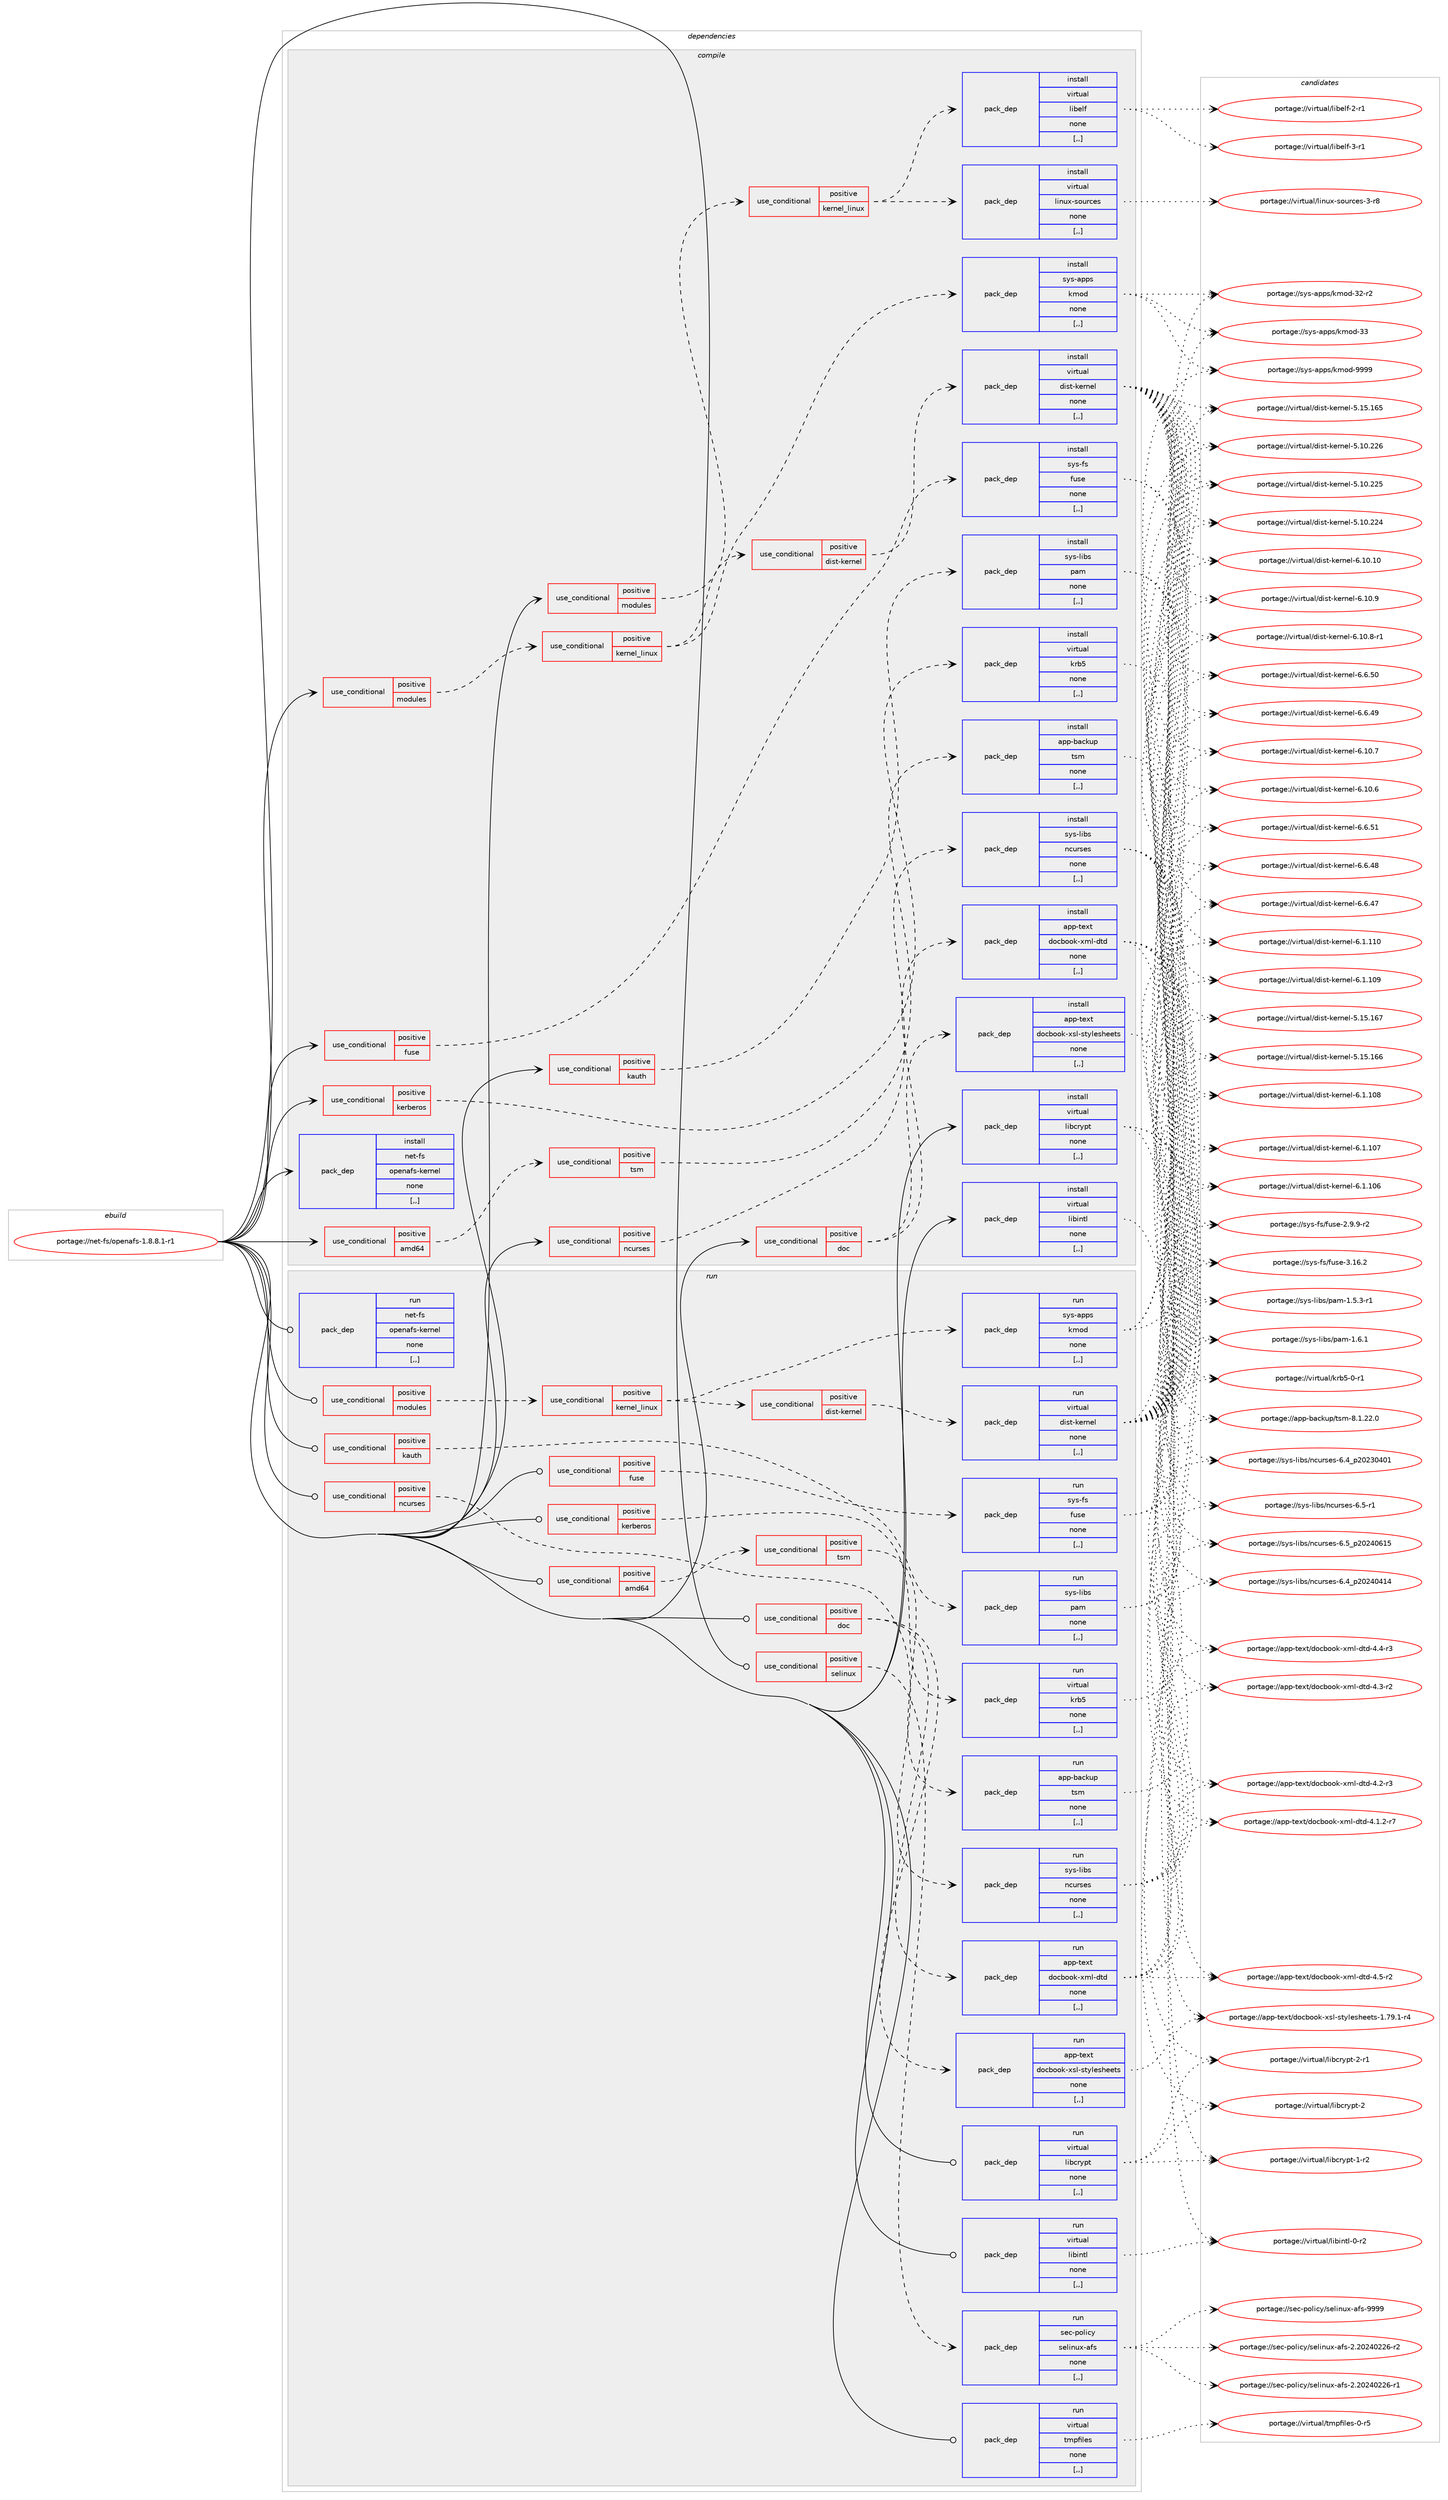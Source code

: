 digraph prolog {

# *************
# Graph options
# *************

newrank=true;
concentrate=true;
compound=true;
graph [rankdir=LR,fontname=Helvetica,fontsize=10,ranksep=1.5];#, ranksep=2.5, nodesep=0.2];
edge  [arrowhead=vee];
node  [fontname=Helvetica,fontsize=10];

# **********
# The ebuild
# **********

subgraph cluster_leftcol {
color=gray;
label=<<i>ebuild</i>>;
id [label="portage://net-fs/openafs-1.8.8.1-r1", color=red, width=4, href="../net-fs/openafs-1.8.8.1-r1.svg"];
}

# ****************
# The dependencies
# ****************

subgraph cluster_midcol {
color=gray;
label=<<i>dependencies</i>>;
subgraph cluster_compile {
fillcolor="#eeeeee";
style=filled;
label=<<i>compile</i>>;
subgraph cond224782 {
dependency860020 [label=<<TABLE BORDER="0" CELLBORDER="1" CELLSPACING="0" CELLPADDING="4"><TR><TD ROWSPAN="3" CELLPADDING="10">use_conditional</TD></TR><TR><TD>positive</TD></TR><TR><TD>amd64</TD></TR></TABLE>>, shape=none, color=red];
subgraph cond224783 {
dependency860021 [label=<<TABLE BORDER="0" CELLBORDER="1" CELLSPACING="0" CELLPADDING="4"><TR><TD ROWSPAN="3" CELLPADDING="10">use_conditional</TD></TR><TR><TD>positive</TD></TR><TR><TD>tsm</TD></TR></TABLE>>, shape=none, color=red];
subgraph pack628877 {
dependency860022 [label=<<TABLE BORDER="0" CELLBORDER="1" CELLSPACING="0" CELLPADDING="4" WIDTH="220"><TR><TD ROWSPAN="6" CELLPADDING="30">pack_dep</TD></TR><TR><TD WIDTH="110">install</TD></TR><TR><TD>app-backup</TD></TR><TR><TD>tsm</TD></TR><TR><TD>none</TD></TR><TR><TD>[,,]</TD></TR></TABLE>>, shape=none, color=blue];
}
dependency860021:e -> dependency860022:w [weight=20,style="dashed",arrowhead="vee"];
}
dependency860020:e -> dependency860021:w [weight=20,style="dashed",arrowhead="vee"];
}
id:e -> dependency860020:w [weight=20,style="solid",arrowhead="vee"];
subgraph cond224784 {
dependency860023 [label=<<TABLE BORDER="0" CELLBORDER="1" CELLSPACING="0" CELLPADDING="4"><TR><TD ROWSPAN="3" CELLPADDING="10">use_conditional</TD></TR><TR><TD>positive</TD></TR><TR><TD>doc</TD></TR></TABLE>>, shape=none, color=red];
subgraph pack628878 {
dependency860024 [label=<<TABLE BORDER="0" CELLBORDER="1" CELLSPACING="0" CELLPADDING="4" WIDTH="220"><TR><TD ROWSPAN="6" CELLPADDING="30">pack_dep</TD></TR><TR><TD WIDTH="110">install</TD></TR><TR><TD>app-text</TD></TR><TR><TD>docbook-xsl-stylesheets</TD></TR><TR><TD>none</TD></TR><TR><TD>[,,]</TD></TR></TABLE>>, shape=none, color=blue];
}
dependency860023:e -> dependency860024:w [weight=20,style="dashed",arrowhead="vee"];
subgraph pack628879 {
dependency860025 [label=<<TABLE BORDER="0" CELLBORDER="1" CELLSPACING="0" CELLPADDING="4" WIDTH="220"><TR><TD ROWSPAN="6" CELLPADDING="30">pack_dep</TD></TR><TR><TD WIDTH="110">install</TD></TR><TR><TD>app-text</TD></TR><TR><TD>docbook-xml-dtd</TD></TR><TR><TD>none</TD></TR><TR><TD>[,,]</TD></TR></TABLE>>, shape=none, color=blue];
}
dependency860023:e -> dependency860025:w [weight=20,style="dashed",arrowhead="vee"];
}
id:e -> dependency860023:w [weight=20,style="solid",arrowhead="vee"];
subgraph cond224785 {
dependency860026 [label=<<TABLE BORDER="0" CELLBORDER="1" CELLSPACING="0" CELLPADDING="4"><TR><TD ROWSPAN="3" CELLPADDING="10">use_conditional</TD></TR><TR><TD>positive</TD></TR><TR><TD>fuse</TD></TR></TABLE>>, shape=none, color=red];
subgraph pack628880 {
dependency860027 [label=<<TABLE BORDER="0" CELLBORDER="1" CELLSPACING="0" CELLPADDING="4" WIDTH="220"><TR><TD ROWSPAN="6" CELLPADDING="30">pack_dep</TD></TR><TR><TD WIDTH="110">install</TD></TR><TR><TD>sys-fs</TD></TR><TR><TD>fuse</TD></TR><TR><TD>none</TD></TR><TR><TD>[,,]</TD></TR></TABLE>>, shape=none, color=blue];
}
dependency860026:e -> dependency860027:w [weight=20,style="dashed",arrowhead="vee"];
}
id:e -> dependency860026:w [weight=20,style="solid",arrowhead="vee"];
subgraph cond224786 {
dependency860028 [label=<<TABLE BORDER="0" CELLBORDER="1" CELLSPACING="0" CELLPADDING="4"><TR><TD ROWSPAN="3" CELLPADDING="10">use_conditional</TD></TR><TR><TD>positive</TD></TR><TR><TD>kauth</TD></TR></TABLE>>, shape=none, color=red];
subgraph pack628881 {
dependency860029 [label=<<TABLE BORDER="0" CELLBORDER="1" CELLSPACING="0" CELLPADDING="4" WIDTH="220"><TR><TD ROWSPAN="6" CELLPADDING="30">pack_dep</TD></TR><TR><TD WIDTH="110">install</TD></TR><TR><TD>sys-libs</TD></TR><TR><TD>pam</TD></TR><TR><TD>none</TD></TR><TR><TD>[,,]</TD></TR></TABLE>>, shape=none, color=blue];
}
dependency860028:e -> dependency860029:w [weight=20,style="dashed",arrowhead="vee"];
}
id:e -> dependency860028:w [weight=20,style="solid",arrowhead="vee"];
subgraph cond224787 {
dependency860030 [label=<<TABLE BORDER="0" CELLBORDER="1" CELLSPACING="0" CELLPADDING="4"><TR><TD ROWSPAN="3" CELLPADDING="10">use_conditional</TD></TR><TR><TD>positive</TD></TR><TR><TD>kerberos</TD></TR></TABLE>>, shape=none, color=red];
subgraph pack628882 {
dependency860031 [label=<<TABLE BORDER="0" CELLBORDER="1" CELLSPACING="0" CELLPADDING="4" WIDTH="220"><TR><TD ROWSPAN="6" CELLPADDING="30">pack_dep</TD></TR><TR><TD WIDTH="110">install</TD></TR><TR><TD>virtual</TD></TR><TR><TD>krb5</TD></TR><TR><TD>none</TD></TR><TR><TD>[,,]</TD></TR></TABLE>>, shape=none, color=blue];
}
dependency860030:e -> dependency860031:w [weight=20,style="dashed",arrowhead="vee"];
}
id:e -> dependency860030:w [weight=20,style="solid",arrowhead="vee"];
subgraph cond224788 {
dependency860032 [label=<<TABLE BORDER="0" CELLBORDER="1" CELLSPACING="0" CELLPADDING="4"><TR><TD ROWSPAN="3" CELLPADDING="10">use_conditional</TD></TR><TR><TD>positive</TD></TR><TR><TD>modules</TD></TR></TABLE>>, shape=none, color=red];
subgraph cond224789 {
dependency860033 [label=<<TABLE BORDER="0" CELLBORDER="1" CELLSPACING="0" CELLPADDING="4"><TR><TD ROWSPAN="3" CELLPADDING="10">use_conditional</TD></TR><TR><TD>positive</TD></TR><TR><TD>kernel_linux</TD></TR></TABLE>>, shape=none, color=red];
subgraph pack628883 {
dependency860034 [label=<<TABLE BORDER="0" CELLBORDER="1" CELLSPACING="0" CELLPADDING="4" WIDTH="220"><TR><TD ROWSPAN="6" CELLPADDING="30">pack_dep</TD></TR><TR><TD WIDTH="110">install</TD></TR><TR><TD>sys-apps</TD></TR><TR><TD>kmod</TD></TR><TR><TD>none</TD></TR><TR><TD>[,,]</TD></TR></TABLE>>, shape=none, color=blue];
}
dependency860033:e -> dependency860034:w [weight=20,style="dashed",arrowhead="vee"];
subgraph cond224790 {
dependency860035 [label=<<TABLE BORDER="0" CELLBORDER="1" CELLSPACING="0" CELLPADDING="4"><TR><TD ROWSPAN="3" CELLPADDING="10">use_conditional</TD></TR><TR><TD>positive</TD></TR><TR><TD>dist-kernel</TD></TR></TABLE>>, shape=none, color=red];
subgraph pack628884 {
dependency860036 [label=<<TABLE BORDER="0" CELLBORDER="1" CELLSPACING="0" CELLPADDING="4" WIDTH="220"><TR><TD ROWSPAN="6" CELLPADDING="30">pack_dep</TD></TR><TR><TD WIDTH="110">install</TD></TR><TR><TD>virtual</TD></TR><TR><TD>dist-kernel</TD></TR><TR><TD>none</TD></TR><TR><TD>[,,]</TD></TR></TABLE>>, shape=none, color=blue];
}
dependency860035:e -> dependency860036:w [weight=20,style="dashed",arrowhead="vee"];
}
dependency860033:e -> dependency860035:w [weight=20,style="dashed",arrowhead="vee"];
}
dependency860032:e -> dependency860033:w [weight=20,style="dashed",arrowhead="vee"];
}
id:e -> dependency860032:w [weight=20,style="solid",arrowhead="vee"];
subgraph cond224791 {
dependency860037 [label=<<TABLE BORDER="0" CELLBORDER="1" CELLSPACING="0" CELLPADDING="4"><TR><TD ROWSPAN="3" CELLPADDING="10">use_conditional</TD></TR><TR><TD>positive</TD></TR><TR><TD>modules</TD></TR></TABLE>>, shape=none, color=red];
subgraph cond224792 {
dependency860038 [label=<<TABLE BORDER="0" CELLBORDER="1" CELLSPACING="0" CELLPADDING="4"><TR><TD ROWSPAN="3" CELLPADDING="10">use_conditional</TD></TR><TR><TD>positive</TD></TR><TR><TD>kernel_linux</TD></TR></TABLE>>, shape=none, color=red];
subgraph pack628885 {
dependency860039 [label=<<TABLE BORDER="0" CELLBORDER="1" CELLSPACING="0" CELLPADDING="4" WIDTH="220"><TR><TD ROWSPAN="6" CELLPADDING="30">pack_dep</TD></TR><TR><TD WIDTH="110">install</TD></TR><TR><TD>virtual</TD></TR><TR><TD>linux-sources</TD></TR><TR><TD>none</TD></TR><TR><TD>[,,]</TD></TR></TABLE>>, shape=none, color=blue];
}
dependency860038:e -> dependency860039:w [weight=20,style="dashed",arrowhead="vee"];
subgraph pack628886 {
dependency860040 [label=<<TABLE BORDER="0" CELLBORDER="1" CELLSPACING="0" CELLPADDING="4" WIDTH="220"><TR><TD ROWSPAN="6" CELLPADDING="30">pack_dep</TD></TR><TR><TD WIDTH="110">install</TD></TR><TR><TD>virtual</TD></TR><TR><TD>libelf</TD></TR><TR><TD>none</TD></TR><TR><TD>[,,]</TD></TR></TABLE>>, shape=none, color=blue];
}
dependency860038:e -> dependency860040:w [weight=20,style="dashed",arrowhead="vee"];
}
dependency860037:e -> dependency860038:w [weight=20,style="dashed",arrowhead="vee"];
}
id:e -> dependency860037:w [weight=20,style="solid",arrowhead="vee"];
subgraph cond224793 {
dependency860041 [label=<<TABLE BORDER="0" CELLBORDER="1" CELLSPACING="0" CELLPADDING="4"><TR><TD ROWSPAN="3" CELLPADDING="10">use_conditional</TD></TR><TR><TD>positive</TD></TR><TR><TD>ncurses</TD></TR></TABLE>>, shape=none, color=red];
subgraph pack628887 {
dependency860042 [label=<<TABLE BORDER="0" CELLBORDER="1" CELLSPACING="0" CELLPADDING="4" WIDTH="220"><TR><TD ROWSPAN="6" CELLPADDING="30">pack_dep</TD></TR><TR><TD WIDTH="110">install</TD></TR><TR><TD>sys-libs</TD></TR><TR><TD>ncurses</TD></TR><TR><TD>none</TD></TR><TR><TD>[,,]</TD></TR></TABLE>>, shape=none, color=blue];
}
dependency860041:e -> dependency860042:w [weight=20,style="dashed",arrowhead="vee"];
}
id:e -> dependency860041:w [weight=20,style="solid",arrowhead="vee"];
subgraph pack628888 {
dependency860043 [label=<<TABLE BORDER="0" CELLBORDER="1" CELLSPACING="0" CELLPADDING="4" WIDTH="220"><TR><TD ROWSPAN="6" CELLPADDING="30">pack_dep</TD></TR><TR><TD WIDTH="110">install</TD></TR><TR><TD>virtual</TD></TR><TR><TD>libcrypt</TD></TR><TR><TD>none</TD></TR><TR><TD>[,,]</TD></TR></TABLE>>, shape=none, color=blue];
}
id:e -> dependency860043:w [weight=20,style="solid",arrowhead="vee"];
subgraph pack628889 {
dependency860044 [label=<<TABLE BORDER="0" CELLBORDER="1" CELLSPACING="0" CELLPADDING="4" WIDTH="220"><TR><TD ROWSPAN="6" CELLPADDING="30">pack_dep</TD></TR><TR><TD WIDTH="110">install</TD></TR><TR><TD>virtual</TD></TR><TR><TD>libintl</TD></TR><TR><TD>none</TD></TR><TR><TD>[,,]</TD></TR></TABLE>>, shape=none, color=blue];
}
id:e -> dependency860044:w [weight=20,style="solid",arrowhead="vee"];
subgraph pack628890 {
dependency860045 [label=<<TABLE BORDER="0" CELLBORDER="1" CELLSPACING="0" CELLPADDING="4" WIDTH="220"><TR><TD ROWSPAN="6" CELLPADDING="30">pack_dep</TD></TR><TR><TD WIDTH="110">install</TD></TR><TR><TD>net-fs</TD></TR><TR><TD>openafs-kernel</TD></TR><TR><TD>none</TD></TR><TR><TD>[,,]</TD></TR></TABLE>>, shape=none, color=blue];
}
id:e -> dependency860045:w [weight=20,style="solid",arrowhead="vee"];
}
subgraph cluster_compileandrun {
fillcolor="#eeeeee";
style=filled;
label=<<i>compile and run</i>>;
}
subgraph cluster_run {
fillcolor="#eeeeee";
style=filled;
label=<<i>run</i>>;
subgraph cond224794 {
dependency860046 [label=<<TABLE BORDER="0" CELLBORDER="1" CELLSPACING="0" CELLPADDING="4"><TR><TD ROWSPAN="3" CELLPADDING="10">use_conditional</TD></TR><TR><TD>positive</TD></TR><TR><TD>amd64</TD></TR></TABLE>>, shape=none, color=red];
subgraph cond224795 {
dependency860047 [label=<<TABLE BORDER="0" CELLBORDER="1" CELLSPACING="0" CELLPADDING="4"><TR><TD ROWSPAN="3" CELLPADDING="10">use_conditional</TD></TR><TR><TD>positive</TD></TR><TR><TD>tsm</TD></TR></TABLE>>, shape=none, color=red];
subgraph pack628891 {
dependency860048 [label=<<TABLE BORDER="0" CELLBORDER="1" CELLSPACING="0" CELLPADDING="4" WIDTH="220"><TR><TD ROWSPAN="6" CELLPADDING="30">pack_dep</TD></TR><TR><TD WIDTH="110">run</TD></TR><TR><TD>app-backup</TD></TR><TR><TD>tsm</TD></TR><TR><TD>none</TD></TR><TR><TD>[,,]</TD></TR></TABLE>>, shape=none, color=blue];
}
dependency860047:e -> dependency860048:w [weight=20,style="dashed",arrowhead="vee"];
}
dependency860046:e -> dependency860047:w [weight=20,style="dashed",arrowhead="vee"];
}
id:e -> dependency860046:w [weight=20,style="solid",arrowhead="odot"];
subgraph cond224796 {
dependency860049 [label=<<TABLE BORDER="0" CELLBORDER="1" CELLSPACING="0" CELLPADDING="4"><TR><TD ROWSPAN="3" CELLPADDING="10">use_conditional</TD></TR><TR><TD>positive</TD></TR><TR><TD>doc</TD></TR></TABLE>>, shape=none, color=red];
subgraph pack628892 {
dependency860050 [label=<<TABLE BORDER="0" CELLBORDER="1" CELLSPACING="0" CELLPADDING="4" WIDTH="220"><TR><TD ROWSPAN="6" CELLPADDING="30">pack_dep</TD></TR><TR><TD WIDTH="110">run</TD></TR><TR><TD>app-text</TD></TR><TR><TD>docbook-xsl-stylesheets</TD></TR><TR><TD>none</TD></TR><TR><TD>[,,]</TD></TR></TABLE>>, shape=none, color=blue];
}
dependency860049:e -> dependency860050:w [weight=20,style="dashed",arrowhead="vee"];
subgraph pack628893 {
dependency860051 [label=<<TABLE BORDER="0" CELLBORDER="1" CELLSPACING="0" CELLPADDING="4" WIDTH="220"><TR><TD ROWSPAN="6" CELLPADDING="30">pack_dep</TD></TR><TR><TD WIDTH="110">run</TD></TR><TR><TD>app-text</TD></TR><TR><TD>docbook-xml-dtd</TD></TR><TR><TD>none</TD></TR><TR><TD>[,,]</TD></TR></TABLE>>, shape=none, color=blue];
}
dependency860049:e -> dependency860051:w [weight=20,style="dashed",arrowhead="vee"];
}
id:e -> dependency860049:w [weight=20,style="solid",arrowhead="odot"];
subgraph cond224797 {
dependency860052 [label=<<TABLE BORDER="0" CELLBORDER="1" CELLSPACING="0" CELLPADDING="4"><TR><TD ROWSPAN="3" CELLPADDING="10">use_conditional</TD></TR><TR><TD>positive</TD></TR><TR><TD>fuse</TD></TR></TABLE>>, shape=none, color=red];
subgraph pack628894 {
dependency860053 [label=<<TABLE BORDER="0" CELLBORDER="1" CELLSPACING="0" CELLPADDING="4" WIDTH="220"><TR><TD ROWSPAN="6" CELLPADDING="30">pack_dep</TD></TR><TR><TD WIDTH="110">run</TD></TR><TR><TD>sys-fs</TD></TR><TR><TD>fuse</TD></TR><TR><TD>none</TD></TR><TR><TD>[,,]</TD></TR></TABLE>>, shape=none, color=blue];
}
dependency860052:e -> dependency860053:w [weight=20,style="dashed",arrowhead="vee"];
}
id:e -> dependency860052:w [weight=20,style="solid",arrowhead="odot"];
subgraph cond224798 {
dependency860054 [label=<<TABLE BORDER="0" CELLBORDER="1" CELLSPACING="0" CELLPADDING="4"><TR><TD ROWSPAN="3" CELLPADDING="10">use_conditional</TD></TR><TR><TD>positive</TD></TR><TR><TD>kauth</TD></TR></TABLE>>, shape=none, color=red];
subgraph pack628895 {
dependency860055 [label=<<TABLE BORDER="0" CELLBORDER="1" CELLSPACING="0" CELLPADDING="4" WIDTH="220"><TR><TD ROWSPAN="6" CELLPADDING="30">pack_dep</TD></TR><TR><TD WIDTH="110">run</TD></TR><TR><TD>sys-libs</TD></TR><TR><TD>pam</TD></TR><TR><TD>none</TD></TR><TR><TD>[,,]</TD></TR></TABLE>>, shape=none, color=blue];
}
dependency860054:e -> dependency860055:w [weight=20,style="dashed",arrowhead="vee"];
}
id:e -> dependency860054:w [weight=20,style="solid",arrowhead="odot"];
subgraph cond224799 {
dependency860056 [label=<<TABLE BORDER="0" CELLBORDER="1" CELLSPACING="0" CELLPADDING="4"><TR><TD ROWSPAN="3" CELLPADDING="10">use_conditional</TD></TR><TR><TD>positive</TD></TR><TR><TD>kerberos</TD></TR></TABLE>>, shape=none, color=red];
subgraph pack628896 {
dependency860057 [label=<<TABLE BORDER="0" CELLBORDER="1" CELLSPACING="0" CELLPADDING="4" WIDTH="220"><TR><TD ROWSPAN="6" CELLPADDING="30">pack_dep</TD></TR><TR><TD WIDTH="110">run</TD></TR><TR><TD>virtual</TD></TR><TR><TD>krb5</TD></TR><TR><TD>none</TD></TR><TR><TD>[,,]</TD></TR></TABLE>>, shape=none, color=blue];
}
dependency860056:e -> dependency860057:w [weight=20,style="dashed",arrowhead="vee"];
}
id:e -> dependency860056:w [weight=20,style="solid",arrowhead="odot"];
subgraph cond224800 {
dependency860058 [label=<<TABLE BORDER="0" CELLBORDER="1" CELLSPACING="0" CELLPADDING="4"><TR><TD ROWSPAN="3" CELLPADDING="10">use_conditional</TD></TR><TR><TD>positive</TD></TR><TR><TD>modules</TD></TR></TABLE>>, shape=none, color=red];
subgraph cond224801 {
dependency860059 [label=<<TABLE BORDER="0" CELLBORDER="1" CELLSPACING="0" CELLPADDING="4"><TR><TD ROWSPAN="3" CELLPADDING="10">use_conditional</TD></TR><TR><TD>positive</TD></TR><TR><TD>kernel_linux</TD></TR></TABLE>>, shape=none, color=red];
subgraph pack628897 {
dependency860060 [label=<<TABLE BORDER="0" CELLBORDER="1" CELLSPACING="0" CELLPADDING="4" WIDTH="220"><TR><TD ROWSPAN="6" CELLPADDING="30">pack_dep</TD></TR><TR><TD WIDTH="110">run</TD></TR><TR><TD>sys-apps</TD></TR><TR><TD>kmod</TD></TR><TR><TD>none</TD></TR><TR><TD>[,,]</TD></TR></TABLE>>, shape=none, color=blue];
}
dependency860059:e -> dependency860060:w [weight=20,style="dashed",arrowhead="vee"];
subgraph cond224802 {
dependency860061 [label=<<TABLE BORDER="0" CELLBORDER="1" CELLSPACING="0" CELLPADDING="4"><TR><TD ROWSPAN="3" CELLPADDING="10">use_conditional</TD></TR><TR><TD>positive</TD></TR><TR><TD>dist-kernel</TD></TR></TABLE>>, shape=none, color=red];
subgraph pack628898 {
dependency860062 [label=<<TABLE BORDER="0" CELLBORDER="1" CELLSPACING="0" CELLPADDING="4" WIDTH="220"><TR><TD ROWSPAN="6" CELLPADDING="30">pack_dep</TD></TR><TR><TD WIDTH="110">run</TD></TR><TR><TD>virtual</TD></TR><TR><TD>dist-kernel</TD></TR><TR><TD>none</TD></TR><TR><TD>[,,]</TD></TR></TABLE>>, shape=none, color=blue];
}
dependency860061:e -> dependency860062:w [weight=20,style="dashed",arrowhead="vee"];
}
dependency860059:e -> dependency860061:w [weight=20,style="dashed",arrowhead="vee"];
}
dependency860058:e -> dependency860059:w [weight=20,style="dashed",arrowhead="vee"];
}
id:e -> dependency860058:w [weight=20,style="solid",arrowhead="odot"];
subgraph cond224803 {
dependency860063 [label=<<TABLE BORDER="0" CELLBORDER="1" CELLSPACING="0" CELLPADDING="4"><TR><TD ROWSPAN="3" CELLPADDING="10">use_conditional</TD></TR><TR><TD>positive</TD></TR><TR><TD>ncurses</TD></TR></TABLE>>, shape=none, color=red];
subgraph pack628899 {
dependency860064 [label=<<TABLE BORDER="0" CELLBORDER="1" CELLSPACING="0" CELLPADDING="4" WIDTH="220"><TR><TD ROWSPAN="6" CELLPADDING="30">pack_dep</TD></TR><TR><TD WIDTH="110">run</TD></TR><TR><TD>sys-libs</TD></TR><TR><TD>ncurses</TD></TR><TR><TD>none</TD></TR><TR><TD>[,,]</TD></TR></TABLE>>, shape=none, color=blue];
}
dependency860063:e -> dependency860064:w [weight=20,style="dashed",arrowhead="vee"];
}
id:e -> dependency860063:w [weight=20,style="solid",arrowhead="odot"];
subgraph cond224804 {
dependency860065 [label=<<TABLE BORDER="0" CELLBORDER="1" CELLSPACING="0" CELLPADDING="4"><TR><TD ROWSPAN="3" CELLPADDING="10">use_conditional</TD></TR><TR><TD>positive</TD></TR><TR><TD>selinux</TD></TR></TABLE>>, shape=none, color=red];
subgraph pack628900 {
dependency860066 [label=<<TABLE BORDER="0" CELLBORDER="1" CELLSPACING="0" CELLPADDING="4" WIDTH="220"><TR><TD ROWSPAN="6" CELLPADDING="30">pack_dep</TD></TR><TR><TD WIDTH="110">run</TD></TR><TR><TD>sec-policy</TD></TR><TR><TD>selinux-afs</TD></TR><TR><TD>none</TD></TR><TR><TD>[,,]</TD></TR></TABLE>>, shape=none, color=blue];
}
dependency860065:e -> dependency860066:w [weight=20,style="dashed",arrowhead="vee"];
}
id:e -> dependency860065:w [weight=20,style="solid",arrowhead="odot"];
subgraph pack628901 {
dependency860067 [label=<<TABLE BORDER="0" CELLBORDER="1" CELLSPACING="0" CELLPADDING="4" WIDTH="220"><TR><TD ROWSPAN="6" CELLPADDING="30">pack_dep</TD></TR><TR><TD WIDTH="110">run</TD></TR><TR><TD>virtual</TD></TR><TR><TD>libcrypt</TD></TR><TR><TD>none</TD></TR><TR><TD>[,,]</TD></TR></TABLE>>, shape=none, color=blue];
}
id:e -> dependency860067:w [weight=20,style="solid",arrowhead="odot"];
subgraph pack628902 {
dependency860068 [label=<<TABLE BORDER="0" CELLBORDER="1" CELLSPACING="0" CELLPADDING="4" WIDTH="220"><TR><TD ROWSPAN="6" CELLPADDING="30">pack_dep</TD></TR><TR><TD WIDTH="110">run</TD></TR><TR><TD>virtual</TD></TR><TR><TD>libintl</TD></TR><TR><TD>none</TD></TR><TR><TD>[,,]</TD></TR></TABLE>>, shape=none, color=blue];
}
id:e -> dependency860068:w [weight=20,style="solid",arrowhead="odot"];
subgraph pack628903 {
dependency860069 [label=<<TABLE BORDER="0" CELLBORDER="1" CELLSPACING="0" CELLPADDING="4" WIDTH="220"><TR><TD ROWSPAN="6" CELLPADDING="30">pack_dep</TD></TR><TR><TD WIDTH="110">run</TD></TR><TR><TD>virtual</TD></TR><TR><TD>tmpfiles</TD></TR><TR><TD>none</TD></TR><TR><TD>[,,]</TD></TR></TABLE>>, shape=none, color=blue];
}
id:e -> dependency860069:w [weight=20,style="solid",arrowhead="odot"];
subgraph pack628904 {
dependency860070 [label=<<TABLE BORDER="0" CELLBORDER="1" CELLSPACING="0" CELLPADDING="4" WIDTH="220"><TR><TD ROWSPAN="6" CELLPADDING="30">pack_dep</TD></TR><TR><TD WIDTH="110">run</TD></TR><TR><TD>net-fs</TD></TR><TR><TD>openafs-kernel</TD></TR><TR><TD>none</TD></TR><TR><TD>[,,]</TD></TR></TABLE>>, shape=none, color=blue];
}
id:e -> dependency860070:w [weight=20,style="solid",arrowhead="odot"];
}
}

# **************
# The candidates
# **************

subgraph cluster_choices {
rank=same;
color=gray;
label=<<i>candidates</i>>;

subgraph choice628877 {
color=black;
nodesep=1;
choice971121124598979910711711247116115109455646494650504648 [label="portage://app-backup/tsm-8.1.22.0", color=red, width=4,href="../app-backup/tsm-8.1.22.0.svg"];
dependency860022:e -> choice971121124598979910711711247116115109455646494650504648:w [style=dotted,weight="100"];
}
subgraph choice628878 {
color=black;
nodesep=1;
choice97112112451161011201164710011199981111111074512011510845115116121108101115104101101116115454946555746494511452 [label="portage://app-text/docbook-xsl-stylesheets-1.79.1-r4", color=red, width=4,href="../app-text/docbook-xsl-stylesheets-1.79.1-r4.svg"];
dependency860024:e -> choice97112112451161011201164710011199981111111074512011510845115116121108101115104101101116115454946555746494511452:w [style=dotted,weight="100"];
}
subgraph choice628879 {
color=black;
nodesep=1;
choice97112112451161011201164710011199981111111074512010910845100116100455246534511450 [label="portage://app-text/docbook-xml-dtd-4.5-r2", color=red, width=4,href="../app-text/docbook-xml-dtd-4.5-r2.svg"];
choice97112112451161011201164710011199981111111074512010910845100116100455246524511451 [label="portage://app-text/docbook-xml-dtd-4.4-r3", color=red, width=4,href="../app-text/docbook-xml-dtd-4.4-r3.svg"];
choice97112112451161011201164710011199981111111074512010910845100116100455246514511450 [label="portage://app-text/docbook-xml-dtd-4.3-r2", color=red, width=4,href="../app-text/docbook-xml-dtd-4.3-r2.svg"];
choice97112112451161011201164710011199981111111074512010910845100116100455246504511451 [label="portage://app-text/docbook-xml-dtd-4.2-r3", color=red, width=4,href="../app-text/docbook-xml-dtd-4.2-r3.svg"];
choice971121124511610112011647100111999811111110745120109108451001161004552464946504511455 [label="portage://app-text/docbook-xml-dtd-4.1.2-r7", color=red, width=4,href="../app-text/docbook-xml-dtd-4.1.2-r7.svg"];
dependency860025:e -> choice97112112451161011201164710011199981111111074512010910845100116100455246534511450:w [style=dotted,weight="100"];
dependency860025:e -> choice97112112451161011201164710011199981111111074512010910845100116100455246524511451:w [style=dotted,weight="100"];
dependency860025:e -> choice97112112451161011201164710011199981111111074512010910845100116100455246514511450:w [style=dotted,weight="100"];
dependency860025:e -> choice97112112451161011201164710011199981111111074512010910845100116100455246504511451:w [style=dotted,weight="100"];
dependency860025:e -> choice971121124511610112011647100111999811111110745120109108451001161004552464946504511455:w [style=dotted,weight="100"];
}
subgraph choice628880 {
color=black;
nodesep=1;
choice115121115451021154710211711510145514649544650 [label="portage://sys-fs/fuse-3.16.2", color=red, width=4,href="../sys-fs/fuse-3.16.2.svg"];
choice11512111545102115471021171151014550465746574511450 [label="portage://sys-fs/fuse-2.9.9-r2", color=red, width=4,href="../sys-fs/fuse-2.9.9-r2.svg"];
dependency860027:e -> choice115121115451021154710211711510145514649544650:w [style=dotted,weight="100"];
dependency860027:e -> choice11512111545102115471021171151014550465746574511450:w [style=dotted,weight="100"];
}
subgraph choice628881 {
color=black;
nodesep=1;
choice11512111545108105981154711297109454946544649 [label="portage://sys-libs/pam-1.6.1", color=red, width=4,href="../sys-libs/pam-1.6.1.svg"];
choice115121115451081059811547112971094549465346514511449 [label="portage://sys-libs/pam-1.5.3-r1", color=red, width=4,href="../sys-libs/pam-1.5.3-r1.svg"];
dependency860029:e -> choice11512111545108105981154711297109454946544649:w [style=dotted,weight="100"];
dependency860029:e -> choice115121115451081059811547112971094549465346514511449:w [style=dotted,weight="100"];
}
subgraph choice628882 {
color=black;
nodesep=1;
choice1181051141161179710847107114985345484511449 [label="portage://virtual/krb5-0-r1", color=red, width=4,href="../virtual/krb5-0-r1.svg"];
dependency860031:e -> choice1181051141161179710847107114985345484511449:w [style=dotted,weight="100"];
}
subgraph choice628883 {
color=black;
nodesep=1;
choice1151211154597112112115471071091111004557575757 [label="portage://sys-apps/kmod-9999", color=red, width=4,href="../sys-apps/kmod-9999.svg"];
choice115121115459711211211547107109111100455151 [label="portage://sys-apps/kmod-33", color=red, width=4,href="../sys-apps/kmod-33.svg"];
choice1151211154597112112115471071091111004551504511450 [label="portage://sys-apps/kmod-32-r2", color=red, width=4,href="../sys-apps/kmod-32-r2.svg"];
dependency860034:e -> choice1151211154597112112115471071091111004557575757:w [style=dotted,weight="100"];
dependency860034:e -> choice115121115459711211211547107109111100455151:w [style=dotted,weight="100"];
dependency860034:e -> choice1151211154597112112115471071091111004551504511450:w [style=dotted,weight="100"];
}
subgraph choice628884 {
color=black;
nodesep=1;
choice1181051141161179710847100105115116451071011141101011084554464948464948 [label="portage://virtual/dist-kernel-6.10.10", color=red, width=4,href="../virtual/dist-kernel-6.10.10.svg"];
choice11810511411611797108471001051151164510710111411010110845544649484657 [label="portage://virtual/dist-kernel-6.10.9", color=red, width=4,href="../virtual/dist-kernel-6.10.9.svg"];
choice118105114116117971084710010511511645107101114110101108455446494846564511449 [label="portage://virtual/dist-kernel-6.10.8-r1", color=red, width=4,href="../virtual/dist-kernel-6.10.8-r1.svg"];
choice11810511411611797108471001051151164510710111411010110845544649484655 [label="portage://virtual/dist-kernel-6.10.7", color=red, width=4,href="../virtual/dist-kernel-6.10.7.svg"];
choice11810511411611797108471001051151164510710111411010110845544649484654 [label="portage://virtual/dist-kernel-6.10.6", color=red, width=4,href="../virtual/dist-kernel-6.10.6.svg"];
choice11810511411611797108471001051151164510710111411010110845544654465349 [label="portage://virtual/dist-kernel-6.6.51", color=red, width=4,href="../virtual/dist-kernel-6.6.51.svg"];
choice11810511411611797108471001051151164510710111411010110845544654465348 [label="portage://virtual/dist-kernel-6.6.50", color=red, width=4,href="../virtual/dist-kernel-6.6.50.svg"];
choice11810511411611797108471001051151164510710111411010110845544654465257 [label="portage://virtual/dist-kernel-6.6.49", color=red, width=4,href="../virtual/dist-kernel-6.6.49.svg"];
choice11810511411611797108471001051151164510710111411010110845544654465256 [label="portage://virtual/dist-kernel-6.6.48", color=red, width=4,href="../virtual/dist-kernel-6.6.48.svg"];
choice11810511411611797108471001051151164510710111411010110845544654465255 [label="portage://virtual/dist-kernel-6.6.47", color=red, width=4,href="../virtual/dist-kernel-6.6.47.svg"];
choice1181051141161179710847100105115116451071011141101011084554464946494948 [label="portage://virtual/dist-kernel-6.1.110", color=red, width=4,href="../virtual/dist-kernel-6.1.110.svg"];
choice1181051141161179710847100105115116451071011141101011084554464946494857 [label="portage://virtual/dist-kernel-6.1.109", color=red, width=4,href="../virtual/dist-kernel-6.1.109.svg"];
choice1181051141161179710847100105115116451071011141101011084554464946494856 [label="portage://virtual/dist-kernel-6.1.108", color=red, width=4,href="../virtual/dist-kernel-6.1.108.svg"];
choice1181051141161179710847100105115116451071011141101011084554464946494855 [label="portage://virtual/dist-kernel-6.1.107", color=red, width=4,href="../virtual/dist-kernel-6.1.107.svg"];
choice1181051141161179710847100105115116451071011141101011084554464946494854 [label="portage://virtual/dist-kernel-6.1.106", color=red, width=4,href="../virtual/dist-kernel-6.1.106.svg"];
choice118105114116117971084710010511511645107101114110101108455346495346495455 [label="portage://virtual/dist-kernel-5.15.167", color=red, width=4,href="../virtual/dist-kernel-5.15.167.svg"];
choice118105114116117971084710010511511645107101114110101108455346495346495454 [label="portage://virtual/dist-kernel-5.15.166", color=red, width=4,href="../virtual/dist-kernel-5.15.166.svg"];
choice118105114116117971084710010511511645107101114110101108455346495346495453 [label="portage://virtual/dist-kernel-5.15.165", color=red, width=4,href="../virtual/dist-kernel-5.15.165.svg"];
choice118105114116117971084710010511511645107101114110101108455346494846505054 [label="portage://virtual/dist-kernel-5.10.226", color=red, width=4,href="../virtual/dist-kernel-5.10.226.svg"];
choice118105114116117971084710010511511645107101114110101108455346494846505053 [label="portage://virtual/dist-kernel-5.10.225", color=red, width=4,href="../virtual/dist-kernel-5.10.225.svg"];
choice118105114116117971084710010511511645107101114110101108455346494846505052 [label="portage://virtual/dist-kernel-5.10.224", color=red, width=4,href="../virtual/dist-kernel-5.10.224.svg"];
dependency860036:e -> choice1181051141161179710847100105115116451071011141101011084554464948464948:w [style=dotted,weight="100"];
dependency860036:e -> choice11810511411611797108471001051151164510710111411010110845544649484657:w [style=dotted,weight="100"];
dependency860036:e -> choice118105114116117971084710010511511645107101114110101108455446494846564511449:w [style=dotted,weight="100"];
dependency860036:e -> choice11810511411611797108471001051151164510710111411010110845544649484655:w [style=dotted,weight="100"];
dependency860036:e -> choice11810511411611797108471001051151164510710111411010110845544649484654:w [style=dotted,weight="100"];
dependency860036:e -> choice11810511411611797108471001051151164510710111411010110845544654465349:w [style=dotted,weight="100"];
dependency860036:e -> choice11810511411611797108471001051151164510710111411010110845544654465348:w [style=dotted,weight="100"];
dependency860036:e -> choice11810511411611797108471001051151164510710111411010110845544654465257:w [style=dotted,weight="100"];
dependency860036:e -> choice11810511411611797108471001051151164510710111411010110845544654465256:w [style=dotted,weight="100"];
dependency860036:e -> choice11810511411611797108471001051151164510710111411010110845544654465255:w [style=dotted,weight="100"];
dependency860036:e -> choice1181051141161179710847100105115116451071011141101011084554464946494948:w [style=dotted,weight="100"];
dependency860036:e -> choice1181051141161179710847100105115116451071011141101011084554464946494857:w [style=dotted,weight="100"];
dependency860036:e -> choice1181051141161179710847100105115116451071011141101011084554464946494856:w [style=dotted,weight="100"];
dependency860036:e -> choice1181051141161179710847100105115116451071011141101011084554464946494855:w [style=dotted,weight="100"];
dependency860036:e -> choice1181051141161179710847100105115116451071011141101011084554464946494854:w [style=dotted,weight="100"];
dependency860036:e -> choice118105114116117971084710010511511645107101114110101108455346495346495455:w [style=dotted,weight="100"];
dependency860036:e -> choice118105114116117971084710010511511645107101114110101108455346495346495454:w [style=dotted,weight="100"];
dependency860036:e -> choice118105114116117971084710010511511645107101114110101108455346495346495453:w [style=dotted,weight="100"];
dependency860036:e -> choice118105114116117971084710010511511645107101114110101108455346494846505054:w [style=dotted,weight="100"];
dependency860036:e -> choice118105114116117971084710010511511645107101114110101108455346494846505053:w [style=dotted,weight="100"];
dependency860036:e -> choice118105114116117971084710010511511645107101114110101108455346494846505052:w [style=dotted,weight="100"];
}
subgraph choice628885 {
color=black;
nodesep=1;
choice1181051141161179710847108105110117120451151111171149910111545514511456 [label="portage://virtual/linux-sources-3-r8", color=red, width=4,href="../virtual/linux-sources-3-r8.svg"];
dependency860039:e -> choice1181051141161179710847108105110117120451151111171149910111545514511456:w [style=dotted,weight="100"];
}
subgraph choice628886 {
color=black;
nodesep=1;
choice11810511411611797108471081059810110810245514511449 [label="portage://virtual/libelf-3-r1", color=red, width=4,href="../virtual/libelf-3-r1.svg"];
choice11810511411611797108471081059810110810245504511449 [label="portage://virtual/libelf-2-r1", color=red, width=4,href="../virtual/libelf-2-r1.svg"];
dependency860040:e -> choice11810511411611797108471081059810110810245514511449:w [style=dotted,weight="100"];
dependency860040:e -> choice11810511411611797108471081059810110810245504511449:w [style=dotted,weight="100"];
}
subgraph choice628887 {
color=black;
nodesep=1;
choice1151211154510810598115471109911711411510111545544653951125048505248544953 [label="portage://sys-libs/ncurses-6.5_p20240615", color=red, width=4,href="../sys-libs/ncurses-6.5_p20240615.svg"];
choice11512111545108105981154711099117114115101115455446534511449 [label="portage://sys-libs/ncurses-6.5-r1", color=red, width=4,href="../sys-libs/ncurses-6.5-r1.svg"];
choice1151211154510810598115471109911711411510111545544652951125048505248524952 [label="portage://sys-libs/ncurses-6.4_p20240414", color=red, width=4,href="../sys-libs/ncurses-6.4_p20240414.svg"];
choice1151211154510810598115471109911711411510111545544652951125048505148524849 [label="portage://sys-libs/ncurses-6.4_p20230401", color=red, width=4,href="../sys-libs/ncurses-6.4_p20230401.svg"];
dependency860042:e -> choice1151211154510810598115471109911711411510111545544653951125048505248544953:w [style=dotted,weight="100"];
dependency860042:e -> choice11512111545108105981154711099117114115101115455446534511449:w [style=dotted,weight="100"];
dependency860042:e -> choice1151211154510810598115471109911711411510111545544652951125048505248524952:w [style=dotted,weight="100"];
dependency860042:e -> choice1151211154510810598115471109911711411510111545544652951125048505148524849:w [style=dotted,weight="100"];
}
subgraph choice628888 {
color=black;
nodesep=1;
choice1181051141161179710847108105989911412111211645504511449 [label="portage://virtual/libcrypt-2-r1", color=red, width=4,href="../virtual/libcrypt-2-r1.svg"];
choice118105114116117971084710810598991141211121164550 [label="portage://virtual/libcrypt-2", color=red, width=4,href="../virtual/libcrypt-2.svg"];
choice1181051141161179710847108105989911412111211645494511450 [label="portage://virtual/libcrypt-1-r2", color=red, width=4,href="../virtual/libcrypt-1-r2.svg"];
dependency860043:e -> choice1181051141161179710847108105989911412111211645504511449:w [style=dotted,weight="100"];
dependency860043:e -> choice118105114116117971084710810598991141211121164550:w [style=dotted,weight="100"];
dependency860043:e -> choice1181051141161179710847108105989911412111211645494511450:w [style=dotted,weight="100"];
}
subgraph choice628889 {
color=black;
nodesep=1;
choice11810511411611797108471081059810511011610845484511450 [label="portage://virtual/libintl-0-r2", color=red, width=4,href="../virtual/libintl-0-r2.svg"];
dependency860044:e -> choice11810511411611797108471081059810511011610845484511450:w [style=dotted,weight="100"];
}
subgraph choice628890 {
color=black;
nodesep=1;
}
subgraph choice628891 {
color=black;
nodesep=1;
choice971121124598979910711711247116115109455646494650504648 [label="portage://app-backup/tsm-8.1.22.0", color=red, width=4,href="../app-backup/tsm-8.1.22.0.svg"];
dependency860048:e -> choice971121124598979910711711247116115109455646494650504648:w [style=dotted,weight="100"];
}
subgraph choice628892 {
color=black;
nodesep=1;
choice97112112451161011201164710011199981111111074512011510845115116121108101115104101101116115454946555746494511452 [label="portage://app-text/docbook-xsl-stylesheets-1.79.1-r4", color=red, width=4,href="../app-text/docbook-xsl-stylesheets-1.79.1-r4.svg"];
dependency860050:e -> choice97112112451161011201164710011199981111111074512011510845115116121108101115104101101116115454946555746494511452:w [style=dotted,weight="100"];
}
subgraph choice628893 {
color=black;
nodesep=1;
choice97112112451161011201164710011199981111111074512010910845100116100455246534511450 [label="portage://app-text/docbook-xml-dtd-4.5-r2", color=red, width=4,href="../app-text/docbook-xml-dtd-4.5-r2.svg"];
choice97112112451161011201164710011199981111111074512010910845100116100455246524511451 [label="portage://app-text/docbook-xml-dtd-4.4-r3", color=red, width=4,href="../app-text/docbook-xml-dtd-4.4-r3.svg"];
choice97112112451161011201164710011199981111111074512010910845100116100455246514511450 [label="portage://app-text/docbook-xml-dtd-4.3-r2", color=red, width=4,href="../app-text/docbook-xml-dtd-4.3-r2.svg"];
choice97112112451161011201164710011199981111111074512010910845100116100455246504511451 [label="portage://app-text/docbook-xml-dtd-4.2-r3", color=red, width=4,href="../app-text/docbook-xml-dtd-4.2-r3.svg"];
choice971121124511610112011647100111999811111110745120109108451001161004552464946504511455 [label="portage://app-text/docbook-xml-dtd-4.1.2-r7", color=red, width=4,href="../app-text/docbook-xml-dtd-4.1.2-r7.svg"];
dependency860051:e -> choice97112112451161011201164710011199981111111074512010910845100116100455246534511450:w [style=dotted,weight="100"];
dependency860051:e -> choice97112112451161011201164710011199981111111074512010910845100116100455246524511451:w [style=dotted,weight="100"];
dependency860051:e -> choice97112112451161011201164710011199981111111074512010910845100116100455246514511450:w [style=dotted,weight="100"];
dependency860051:e -> choice97112112451161011201164710011199981111111074512010910845100116100455246504511451:w [style=dotted,weight="100"];
dependency860051:e -> choice971121124511610112011647100111999811111110745120109108451001161004552464946504511455:w [style=dotted,weight="100"];
}
subgraph choice628894 {
color=black;
nodesep=1;
choice115121115451021154710211711510145514649544650 [label="portage://sys-fs/fuse-3.16.2", color=red, width=4,href="../sys-fs/fuse-3.16.2.svg"];
choice11512111545102115471021171151014550465746574511450 [label="portage://sys-fs/fuse-2.9.9-r2", color=red, width=4,href="../sys-fs/fuse-2.9.9-r2.svg"];
dependency860053:e -> choice115121115451021154710211711510145514649544650:w [style=dotted,weight="100"];
dependency860053:e -> choice11512111545102115471021171151014550465746574511450:w [style=dotted,weight="100"];
}
subgraph choice628895 {
color=black;
nodesep=1;
choice11512111545108105981154711297109454946544649 [label="portage://sys-libs/pam-1.6.1", color=red, width=4,href="../sys-libs/pam-1.6.1.svg"];
choice115121115451081059811547112971094549465346514511449 [label="portage://sys-libs/pam-1.5.3-r1", color=red, width=4,href="../sys-libs/pam-1.5.3-r1.svg"];
dependency860055:e -> choice11512111545108105981154711297109454946544649:w [style=dotted,weight="100"];
dependency860055:e -> choice115121115451081059811547112971094549465346514511449:w [style=dotted,weight="100"];
}
subgraph choice628896 {
color=black;
nodesep=1;
choice1181051141161179710847107114985345484511449 [label="portage://virtual/krb5-0-r1", color=red, width=4,href="../virtual/krb5-0-r1.svg"];
dependency860057:e -> choice1181051141161179710847107114985345484511449:w [style=dotted,weight="100"];
}
subgraph choice628897 {
color=black;
nodesep=1;
choice1151211154597112112115471071091111004557575757 [label="portage://sys-apps/kmod-9999", color=red, width=4,href="../sys-apps/kmod-9999.svg"];
choice115121115459711211211547107109111100455151 [label="portage://sys-apps/kmod-33", color=red, width=4,href="../sys-apps/kmod-33.svg"];
choice1151211154597112112115471071091111004551504511450 [label="portage://sys-apps/kmod-32-r2", color=red, width=4,href="../sys-apps/kmod-32-r2.svg"];
dependency860060:e -> choice1151211154597112112115471071091111004557575757:w [style=dotted,weight="100"];
dependency860060:e -> choice115121115459711211211547107109111100455151:w [style=dotted,weight="100"];
dependency860060:e -> choice1151211154597112112115471071091111004551504511450:w [style=dotted,weight="100"];
}
subgraph choice628898 {
color=black;
nodesep=1;
choice1181051141161179710847100105115116451071011141101011084554464948464948 [label="portage://virtual/dist-kernel-6.10.10", color=red, width=4,href="../virtual/dist-kernel-6.10.10.svg"];
choice11810511411611797108471001051151164510710111411010110845544649484657 [label="portage://virtual/dist-kernel-6.10.9", color=red, width=4,href="../virtual/dist-kernel-6.10.9.svg"];
choice118105114116117971084710010511511645107101114110101108455446494846564511449 [label="portage://virtual/dist-kernel-6.10.8-r1", color=red, width=4,href="../virtual/dist-kernel-6.10.8-r1.svg"];
choice11810511411611797108471001051151164510710111411010110845544649484655 [label="portage://virtual/dist-kernel-6.10.7", color=red, width=4,href="../virtual/dist-kernel-6.10.7.svg"];
choice11810511411611797108471001051151164510710111411010110845544649484654 [label="portage://virtual/dist-kernel-6.10.6", color=red, width=4,href="../virtual/dist-kernel-6.10.6.svg"];
choice11810511411611797108471001051151164510710111411010110845544654465349 [label="portage://virtual/dist-kernel-6.6.51", color=red, width=4,href="../virtual/dist-kernel-6.6.51.svg"];
choice11810511411611797108471001051151164510710111411010110845544654465348 [label="portage://virtual/dist-kernel-6.6.50", color=red, width=4,href="../virtual/dist-kernel-6.6.50.svg"];
choice11810511411611797108471001051151164510710111411010110845544654465257 [label="portage://virtual/dist-kernel-6.6.49", color=red, width=4,href="../virtual/dist-kernel-6.6.49.svg"];
choice11810511411611797108471001051151164510710111411010110845544654465256 [label="portage://virtual/dist-kernel-6.6.48", color=red, width=4,href="../virtual/dist-kernel-6.6.48.svg"];
choice11810511411611797108471001051151164510710111411010110845544654465255 [label="portage://virtual/dist-kernel-6.6.47", color=red, width=4,href="../virtual/dist-kernel-6.6.47.svg"];
choice1181051141161179710847100105115116451071011141101011084554464946494948 [label="portage://virtual/dist-kernel-6.1.110", color=red, width=4,href="../virtual/dist-kernel-6.1.110.svg"];
choice1181051141161179710847100105115116451071011141101011084554464946494857 [label="portage://virtual/dist-kernel-6.1.109", color=red, width=4,href="../virtual/dist-kernel-6.1.109.svg"];
choice1181051141161179710847100105115116451071011141101011084554464946494856 [label="portage://virtual/dist-kernel-6.1.108", color=red, width=4,href="../virtual/dist-kernel-6.1.108.svg"];
choice1181051141161179710847100105115116451071011141101011084554464946494855 [label="portage://virtual/dist-kernel-6.1.107", color=red, width=4,href="../virtual/dist-kernel-6.1.107.svg"];
choice1181051141161179710847100105115116451071011141101011084554464946494854 [label="portage://virtual/dist-kernel-6.1.106", color=red, width=4,href="../virtual/dist-kernel-6.1.106.svg"];
choice118105114116117971084710010511511645107101114110101108455346495346495455 [label="portage://virtual/dist-kernel-5.15.167", color=red, width=4,href="../virtual/dist-kernel-5.15.167.svg"];
choice118105114116117971084710010511511645107101114110101108455346495346495454 [label="portage://virtual/dist-kernel-5.15.166", color=red, width=4,href="../virtual/dist-kernel-5.15.166.svg"];
choice118105114116117971084710010511511645107101114110101108455346495346495453 [label="portage://virtual/dist-kernel-5.15.165", color=red, width=4,href="../virtual/dist-kernel-5.15.165.svg"];
choice118105114116117971084710010511511645107101114110101108455346494846505054 [label="portage://virtual/dist-kernel-5.10.226", color=red, width=4,href="../virtual/dist-kernel-5.10.226.svg"];
choice118105114116117971084710010511511645107101114110101108455346494846505053 [label="portage://virtual/dist-kernel-5.10.225", color=red, width=4,href="../virtual/dist-kernel-5.10.225.svg"];
choice118105114116117971084710010511511645107101114110101108455346494846505052 [label="portage://virtual/dist-kernel-5.10.224", color=red, width=4,href="../virtual/dist-kernel-5.10.224.svg"];
dependency860062:e -> choice1181051141161179710847100105115116451071011141101011084554464948464948:w [style=dotted,weight="100"];
dependency860062:e -> choice11810511411611797108471001051151164510710111411010110845544649484657:w [style=dotted,weight="100"];
dependency860062:e -> choice118105114116117971084710010511511645107101114110101108455446494846564511449:w [style=dotted,weight="100"];
dependency860062:e -> choice11810511411611797108471001051151164510710111411010110845544649484655:w [style=dotted,weight="100"];
dependency860062:e -> choice11810511411611797108471001051151164510710111411010110845544649484654:w [style=dotted,weight="100"];
dependency860062:e -> choice11810511411611797108471001051151164510710111411010110845544654465349:w [style=dotted,weight="100"];
dependency860062:e -> choice11810511411611797108471001051151164510710111411010110845544654465348:w [style=dotted,weight="100"];
dependency860062:e -> choice11810511411611797108471001051151164510710111411010110845544654465257:w [style=dotted,weight="100"];
dependency860062:e -> choice11810511411611797108471001051151164510710111411010110845544654465256:w [style=dotted,weight="100"];
dependency860062:e -> choice11810511411611797108471001051151164510710111411010110845544654465255:w [style=dotted,weight="100"];
dependency860062:e -> choice1181051141161179710847100105115116451071011141101011084554464946494948:w [style=dotted,weight="100"];
dependency860062:e -> choice1181051141161179710847100105115116451071011141101011084554464946494857:w [style=dotted,weight="100"];
dependency860062:e -> choice1181051141161179710847100105115116451071011141101011084554464946494856:w [style=dotted,weight="100"];
dependency860062:e -> choice1181051141161179710847100105115116451071011141101011084554464946494855:w [style=dotted,weight="100"];
dependency860062:e -> choice1181051141161179710847100105115116451071011141101011084554464946494854:w [style=dotted,weight="100"];
dependency860062:e -> choice118105114116117971084710010511511645107101114110101108455346495346495455:w [style=dotted,weight="100"];
dependency860062:e -> choice118105114116117971084710010511511645107101114110101108455346495346495454:w [style=dotted,weight="100"];
dependency860062:e -> choice118105114116117971084710010511511645107101114110101108455346495346495453:w [style=dotted,weight="100"];
dependency860062:e -> choice118105114116117971084710010511511645107101114110101108455346494846505054:w [style=dotted,weight="100"];
dependency860062:e -> choice118105114116117971084710010511511645107101114110101108455346494846505053:w [style=dotted,weight="100"];
dependency860062:e -> choice118105114116117971084710010511511645107101114110101108455346494846505052:w [style=dotted,weight="100"];
}
subgraph choice628899 {
color=black;
nodesep=1;
choice1151211154510810598115471109911711411510111545544653951125048505248544953 [label="portage://sys-libs/ncurses-6.5_p20240615", color=red, width=4,href="../sys-libs/ncurses-6.5_p20240615.svg"];
choice11512111545108105981154711099117114115101115455446534511449 [label="portage://sys-libs/ncurses-6.5-r1", color=red, width=4,href="../sys-libs/ncurses-6.5-r1.svg"];
choice1151211154510810598115471109911711411510111545544652951125048505248524952 [label="portage://sys-libs/ncurses-6.4_p20240414", color=red, width=4,href="../sys-libs/ncurses-6.4_p20240414.svg"];
choice1151211154510810598115471109911711411510111545544652951125048505148524849 [label="portage://sys-libs/ncurses-6.4_p20230401", color=red, width=4,href="../sys-libs/ncurses-6.4_p20230401.svg"];
dependency860064:e -> choice1151211154510810598115471109911711411510111545544653951125048505248544953:w [style=dotted,weight="100"];
dependency860064:e -> choice11512111545108105981154711099117114115101115455446534511449:w [style=dotted,weight="100"];
dependency860064:e -> choice1151211154510810598115471109911711411510111545544652951125048505248524952:w [style=dotted,weight="100"];
dependency860064:e -> choice1151211154510810598115471109911711411510111545544652951125048505148524849:w [style=dotted,weight="100"];
}
subgraph choice628900 {
color=black;
nodesep=1;
choice1151019945112111108105991214711510110810511011712045971021154557575757 [label="portage://sec-policy/selinux-afs-9999", color=red, width=4,href="../sec-policy/selinux-afs-9999.svg"];
choice11510199451121111081059912147115101108105110117120459710211545504650485052485050544511450 [label="portage://sec-policy/selinux-afs-2.20240226-r2", color=red, width=4,href="../sec-policy/selinux-afs-2.20240226-r2.svg"];
choice11510199451121111081059912147115101108105110117120459710211545504650485052485050544511449 [label="portage://sec-policy/selinux-afs-2.20240226-r1", color=red, width=4,href="../sec-policy/selinux-afs-2.20240226-r1.svg"];
dependency860066:e -> choice1151019945112111108105991214711510110810511011712045971021154557575757:w [style=dotted,weight="100"];
dependency860066:e -> choice11510199451121111081059912147115101108105110117120459710211545504650485052485050544511450:w [style=dotted,weight="100"];
dependency860066:e -> choice11510199451121111081059912147115101108105110117120459710211545504650485052485050544511449:w [style=dotted,weight="100"];
}
subgraph choice628901 {
color=black;
nodesep=1;
choice1181051141161179710847108105989911412111211645504511449 [label="portage://virtual/libcrypt-2-r1", color=red, width=4,href="../virtual/libcrypt-2-r1.svg"];
choice118105114116117971084710810598991141211121164550 [label="portage://virtual/libcrypt-2", color=red, width=4,href="../virtual/libcrypt-2.svg"];
choice1181051141161179710847108105989911412111211645494511450 [label="portage://virtual/libcrypt-1-r2", color=red, width=4,href="../virtual/libcrypt-1-r2.svg"];
dependency860067:e -> choice1181051141161179710847108105989911412111211645504511449:w [style=dotted,weight="100"];
dependency860067:e -> choice118105114116117971084710810598991141211121164550:w [style=dotted,weight="100"];
dependency860067:e -> choice1181051141161179710847108105989911412111211645494511450:w [style=dotted,weight="100"];
}
subgraph choice628902 {
color=black;
nodesep=1;
choice11810511411611797108471081059810511011610845484511450 [label="portage://virtual/libintl-0-r2", color=red, width=4,href="../virtual/libintl-0-r2.svg"];
dependency860068:e -> choice11810511411611797108471081059810511011610845484511450:w [style=dotted,weight="100"];
}
subgraph choice628903 {
color=black;
nodesep=1;
choice118105114116117971084711610911210210510810111545484511453 [label="portage://virtual/tmpfiles-0-r5", color=red, width=4,href="../virtual/tmpfiles-0-r5.svg"];
dependency860069:e -> choice118105114116117971084711610911210210510810111545484511453:w [style=dotted,weight="100"];
}
subgraph choice628904 {
color=black;
nodesep=1;
}
}

}
